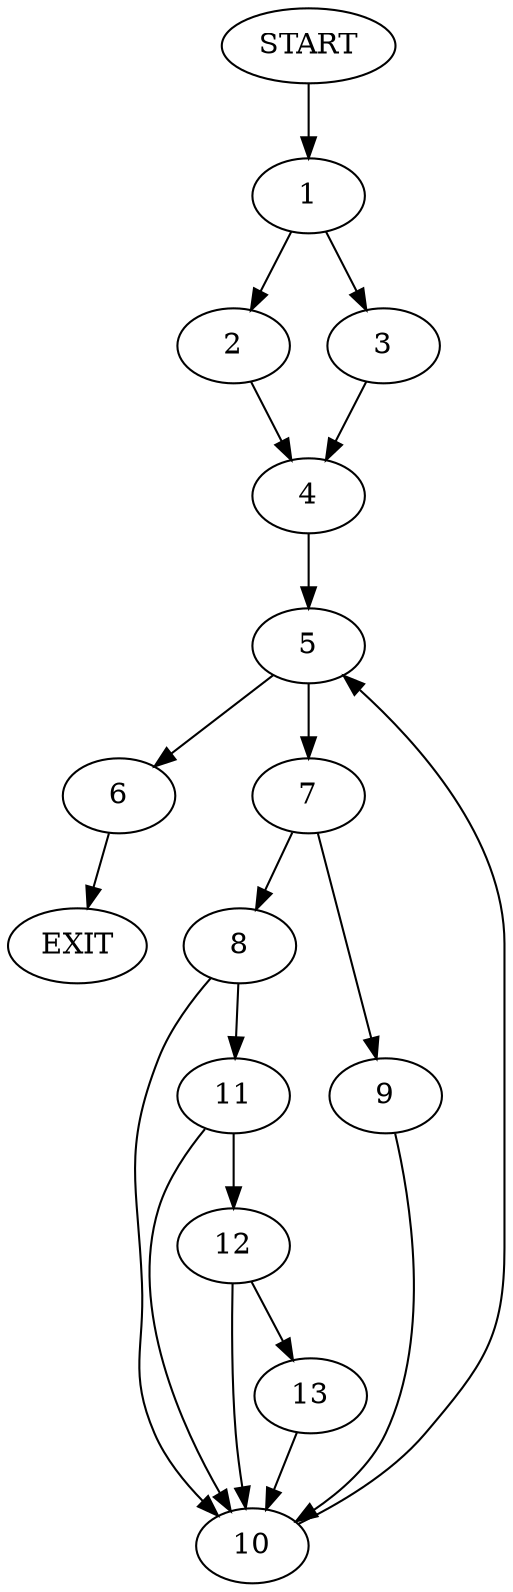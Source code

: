 digraph {
0 [label="START"]
14 [label="EXIT"]
0 -> 1
1 -> 2
1 -> 3
2 -> 4
3 -> 4
4 -> 5
5 -> 6
5 -> 7
6 -> 14
7 -> 8
7 -> 9
9 -> 10
8 -> 10
8 -> 11
10 -> 5
11 -> 10
11 -> 12
12 -> 10
12 -> 13
13 -> 10
}
